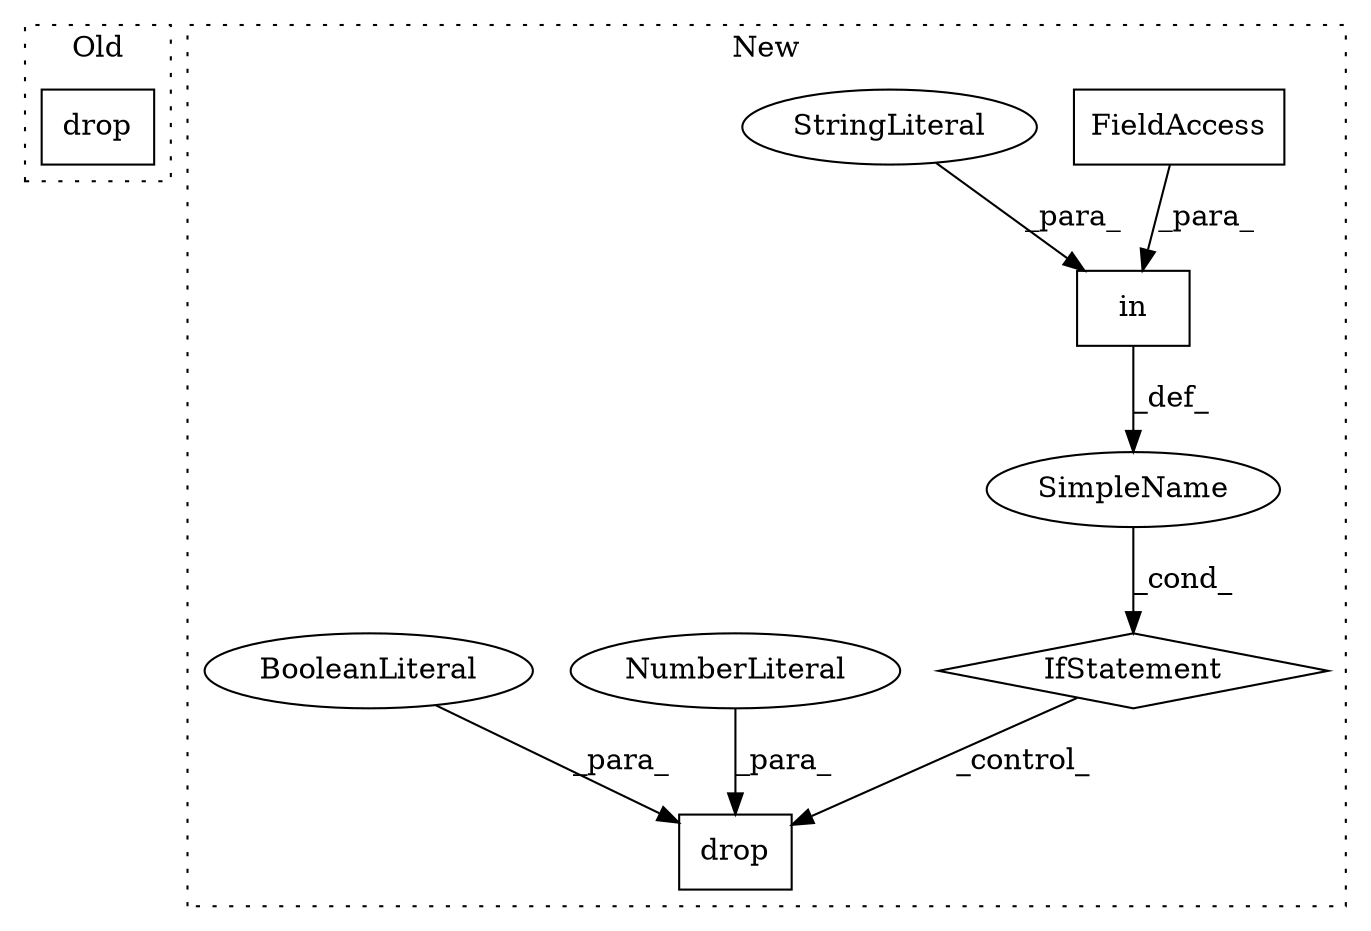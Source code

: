 digraph G {
subgraph cluster0 {
1 [label="drop" a="32" s="3600,3612" l="5,1" shape="box"];
label = "Old";
style="dotted";
}
subgraph cluster1 {
2 [label="in" a="105" s="3618" l="23" shape="box"];
3 [label="IfStatement" a="25" s="3608,3641" l="10,2" shape="diamond"];
4 [label="FieldAccess" a="22" s="3629" l="12" shape="box"];
5 [label="StringLiteral" a="45" s="3618" l="7" shape="ellipse"];
6 [label="drop" a="32" s="3658,3677" l="5,1" shape="box"];
7 [label="NumberLiteral" a="34" s="3671" l="1" shape="ellipse"];
8 [label="BooleanLiteral" a="9" s="3673" l="4" shape="ellipse"];
9 [label="SimpleName" a="42" s="" l="" shape="ellipse"];
label = "New";
style="dotted";
}
2 -> 9 [label="_def_"];
3 -> 6 [label="_control_"];
4 -> 2 [label="_para_"];
5 -> 2 [label="_para_"];
7 -> 6 [label="_para_"];
8 -> 6 [label="_para_"];
9 -> 3 [label="_cond_"];
}